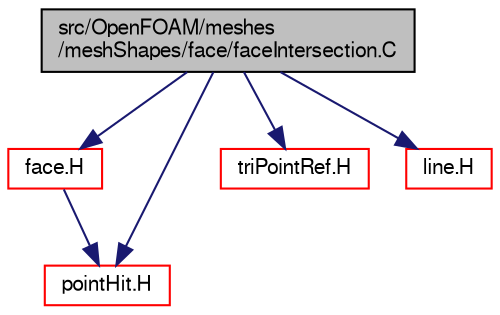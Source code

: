 digraph "src/OpenFOAM/meshes/meshShapes/face/faceIntersection.C"
{
  bgcolor="transparent";
  edge [fontname="FreeSans",fontsize="10",labelfontname="FreeSans",labelfontsize="10"];
  node [fontname="FreeSans",fontsize="10",shape=record];
  Node0 [label="src/OpenFOAM/meshes\l/meshShapes/face/faceIntersection.C",height=0.2,width=0.4,color="black", fillcolor="grey75", style="filled", fontcolor="black"];
  Node0 -> Node1 [color="midnightblue",fontsize="10",style="solid",fontname="FreeSans"];
  Node1 [label="face.H",height=0.2,width=0.4,color="red",URL="$a11321.html"];
  Node1 -> Node141 [color="midnightblue",fontsize="10",style="solid",fontname="FreeSans"];
  Node141 [label="pointHit.H",height=0.2,width=0.4,color="red",URL="$a12032.html"];
  Node0 -> Node141 [color="midnightblue",fontsize="10",style="solid",fontname="FreeSans"];
  Node0 -> Node144 [color="midnightblue",fontsize="10",style="solid",fontname="FreeSans"];
  Node144 [label="triPointRef.H",height=0.2,width=0.4,color="red",URL="$a12110.html"];
  Node0 -> Node118 [color="midnightblue",fontsize="10",style="solid",fontname="FreeSans"];
  Node118 [label="line.H",height=0.2,width=0.4,color="red",URL="$a12014.html"];
}
